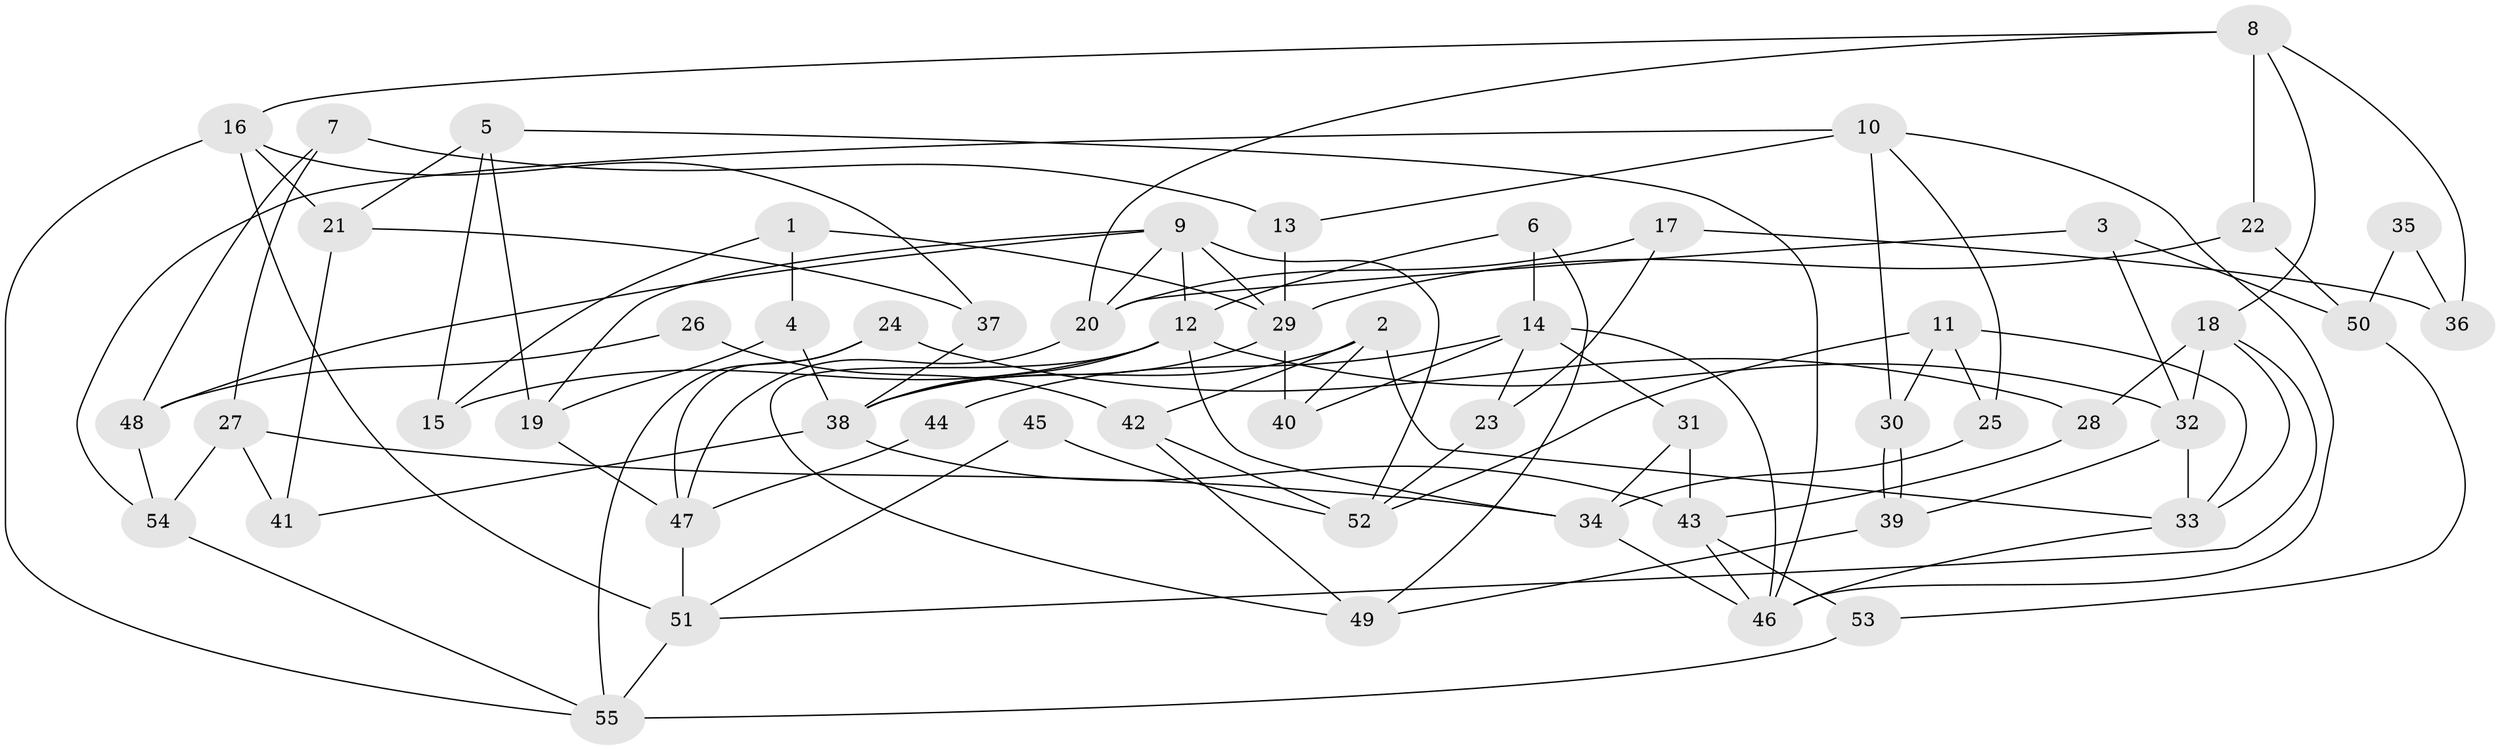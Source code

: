 // Generated by graph-tools (version 1.1) at 2025/36/03/09/25 02:36:17]
// undirected, 55 vertices, 110 edges
graph export_dot {
graph [start="1"]
  node [color=gray90,style=filled];
  1;
  2;
  3;
  4;
  5;
  6;
  7;
  8;
  9;
  10;
  11;
  12;
  13;
  14;
  15;
  16;
  17;
  18;
  19;
  20;
  21;
  22;
  23;
  24;
  25;
  26;
  27;
  28;
  29;
  30;
  31;
  32;
  33;
  34;
  35;
  36;
  37;
  38;
  39;
  40;
  41;
  42;
  43;
  44;
  45;
  46;
  47;
  48;
  49;
  50;
  51;
  52;
  53;
  54;
  55;
  1 -- 4;
  1 -- 29;
  1 -- 15;
  2 -- 33;
  2 -- 38;
  2 -- 40;
  2 -- 42;
  3 -- 32;
  3 -- 20;
  3 -- 50;
  4 -- 19;
  4 -- 38;
  5 -- 15;
  5 -- 46;
  5 -- 19;
  5 -- 21;
  6 -- 12;
  6 -- 49;
  6 -- 14;
  7 -- 13;
  7 -- 48;
  7 -- 27;
  8 -- 18;
  8 -- 20;
  8 -- 16;
  8 -- 22;
  8 -- 36;
  9 -- 12;
  9 -- 29;
  9 -- 19;
  9 -- 20;
  9 -- 48;
  9 -- 52;
  10 -- 30;
  10 -- 54;
  10 -- 13;
  10 -- 25;
  10 -- 46;
  11 -- 33;
  11 -- 25;
  11 -- 30;
  11 -- 52;
  12 -- 32;
  12 -- 34;
  12 -- 15;
  12 -- 38;
  12 -- 49;
  13 -- 29;
  14 -- 46;
  14 -- 23;
  14 -- 31;
  14 -- 40;
  14 -- 44;
  16 -- 21;
  16 -- 37;
  16 -- 51;
  16 -- 55;
  17 -- 23;
  17 -- 20;
  17 -- 36;
  18 -- 32;
  18 -- 51;
  18 -- 28;
  18 -- 33;
  19 -- 47;
  20 -- 47;
  21 -- 37;
  21 -- 41;
  22 -- 29;
  22 -- 50;
  23 -- 52;
  24 -- 47;
  24 -- 28;
  24 -- 55;
  25 -- 34;
  26 -- 48;
  26 -- 42;
  27 -- 41;
  27 -- 34;
  27 -- 54;
  28 -- 43;
  29 -- 40;
  29 -- 38;
  30 -- 39;
  30 -- 39;
  31 -- 34;
  31 -- 43;
  32 -- 39;
  32 -- 33;
  33 -- 46;
  34 -- 46;
  35 -- 50;
  35 -- 36;
  37 -- 38;
  38 -- 43;
  38 -- 41;
  39 -- 49;
  42 -- 52;
  42 -- 49;
  43 -- 53;
  43 -- 46;
  44 -- 47;
  45 -- 51;
  45 -- 52;
  47 -- 51;
  48 -- 54;
  50 -- 53;
  51 -- 55;
  53 -- 55;
  54 -- 55;
}

